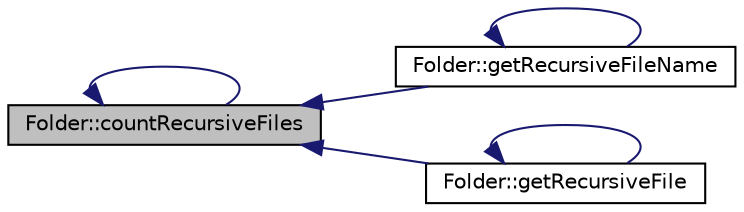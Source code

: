 digraph "Folder::countRecursiveFiles"
{
 // INTERACTIVE_SVG=YES
  edge [fontname="Helvetica",fontsize="10",labelfontname="Helvetica",labelfontsize="10"];
  node [fontname="Helvetica",fontsize="10",shape=record];
  rankdir="LR";
  Node1 [label="Folder::countRecursiveFiles",height=0.2,width=0.4,color="black", fillcolor="grey75", style="filled" fontcolor="black"];
  Node1 -> Node1 [dir="back",color="midnightblue",fontsize="10",style="solid",fontname="Helvetica"];
  Node1 -> Node2 [dir="back",color="midnightblue",fontsize="10",style="solid",fontname="Helvetica"];
  Node2 [label="Folder::getRecursiveFileName",height=0.2,width=0.4,color="black", fillcolor="white", style="filled",URL="$class_folder.html#af4682115eefd265abddd71f5c5c18285"];
  Node2 -> Node2 [dir="back",color="midnightblue",fontsize="10",style="solid",fontname="Helvetica"];
  Node1 -> Node3 [dir="back",color="midnightblue",fontsize="10",style="solid",fontname="Helvetica"];
  Node3 [label="Folder::getRecursiveFile",height=0.2,width=0.4,color="black", fillcolor="white", style="filled",URL="$class_folder.html#a683e42ecf503d5e773c64d8fd493c52e"];
  Node3 -> Node3 [dir="back",color="midnightblue",fontsize="10",style="solid",fontname="Helvetica"];
}
